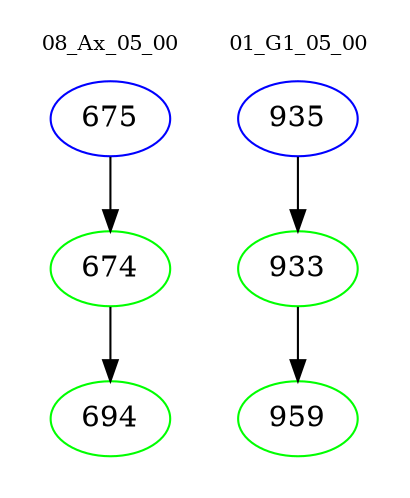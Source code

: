 digraph{
subgraph cluster_0 {
color = white
label = "08_Ax_05_00";
fontsize=10;
T0_675 [label="675", color="blue"]
T0_675 -> T0_674 [color="black"]
T0_674 [label="674", color="green"]
T0_674 -> T0_694 [color="black"]
T0_694 [label="694", color="green"]
}
subgraph cluster_1 {
color = white
label = "01_G1_05_00";
fontsize=10;
T1_935 [label="935", color="blue"]
T1_935 -> T1_933 [color="black"]
T1_933 [label="933", color="green"]
T1_933 -> T1_959 [color="black"]
T1_959 [label="959", color="green"]
}
}

